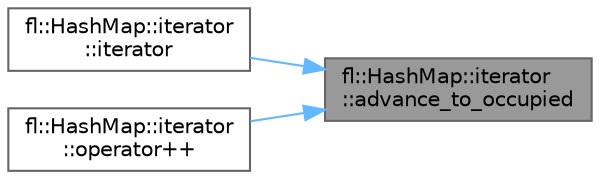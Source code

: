 digraph "fl::HashMap::iterator::advance_to_occupied"
{
 // INTERACTIVE_SVG=YES
 // LATEX_PDF_SIZE
  bgcolor="transparent";
  edge [fontname=Helvetica,fontsize=10,labelfontname=Helvetica,labelfontsize=10];
  node [fontname=Helvetica,fontsize=10,shape=box,height=0.2,width=0.4];
  rankdir="RL";
  Node1 [id="Node000001",label="fl::HashMap::iterator\l::advance_to_occupied",height=0.2,width=0.4,color="gray40", fillcolor="grey60", style="filled", fontcolor="black",tooltip=" "];
  Node1 -> Node2 [id="edge1_Node000001_Node000002",dir="back",color="steelblue1",style="solid",tooltip=" "];
  Node2 [id="Node000002",label="fl::HashMap::iterator\l::iterator",height=0.2,width=0.4,color="grey40", fillcolor="white", style="filled",URL="$db/d61/structfl_1_1_hash_map_1_1iterator_aa7afcfe6a1b686437b5a0a66d35bd1b1.html#aa7afcfe6a1b686437b5a0a66d35bd1b1",tooltip=" "];
  Node1 -> Node3 [id="edge2_Node000001_Node000003",dir="back",color="steelblue1",style="solid",tooltip=" "];
  Node3 [id="Node000003",label="fl::HashMap::iterator\l::operator++",height=0.2,width=0.4,color="grey40", fillcolor="white", style="filled",URL="$db/d61/structfl_1_1_hash_map_1_1iterator_a6c0db9e89fcc3f0cd6ebe5493610f504.html#a6c0db9e89fcc3f0cd6ebe5493610f504",tooltip=" "];
}
